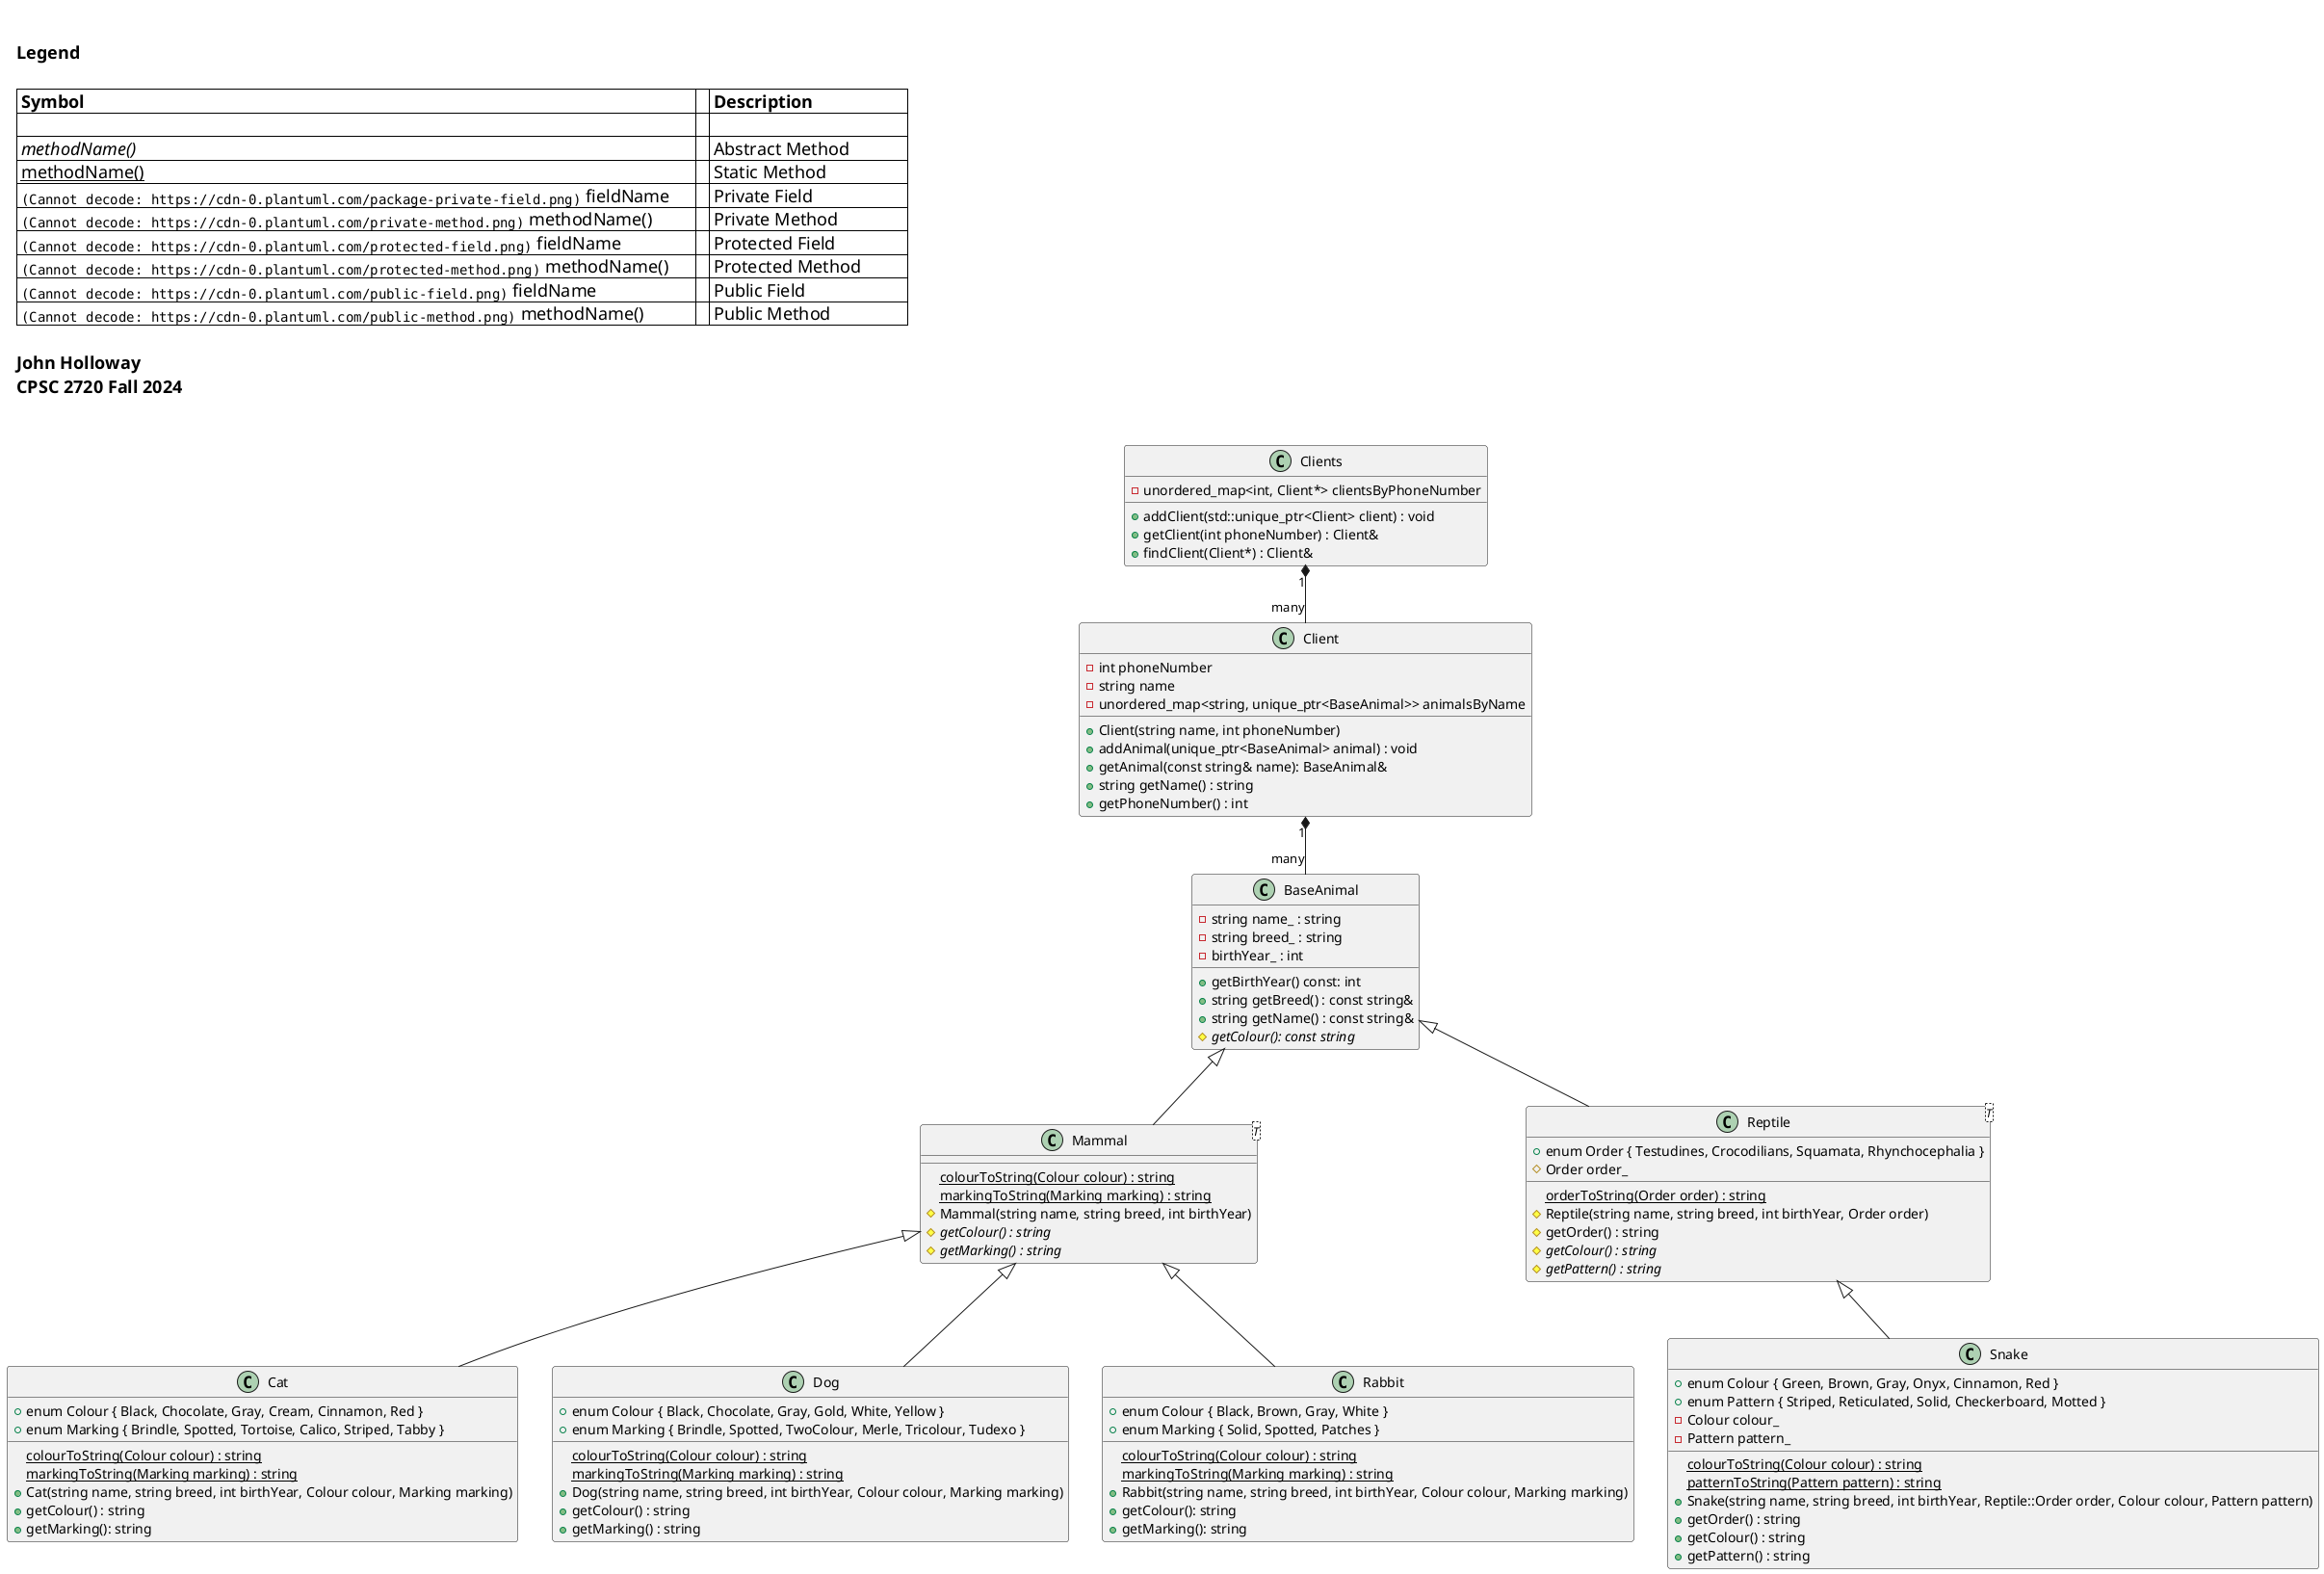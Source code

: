 @startuml

skinparam legendBorderThickness 0
skinparam legendBackgroundColor White
skinparam legendFontSize 18
skinparam legendPadding 8

legend top left

**Legend**

| **Symbol**                     |   | **Description**              |
|                                |   |                             |
| //methodName()//               |   | Abstract Method             |
| __methodName()__               |   | Static Method               |
| <img:https://cdn-0.plantuml.com/package-private-field.png> fieldName    |   | Private Field             |
| <img:https://cdn-0.plantuml.com/private-method.png> methodName()        |   | Private Method            |
| <img:https://cdn-0.plantuml.com/protected-field.png> fieldName          |   | Protected Field           |
| <img:https://cdn-0.plantuml.com/protected-method.png> methodName()      |   | Protected Method          |
| <img:https://cdn-0.plantuml.com/public-field.png> fieldName             |   | Public Field              |
| <img:https://cdn-0.plantuml.com/public-method.png> methodName()         |   | Public Method             |

**John Holloway**
**CPSC 2720 Fall 2024**

end legend

' BaseAnimal class
class BaseAnimal {
    - string name_ : string
    - string breed_ : string
    - birthYear_ : int
    + getBirthYear() const: int
    + string getBreed() : const string&
    + string getName() : const string&
    # {abstract} getColour(): const string

}

' Mammal class (templated)
class Mammal<T> {
    {static} colourToString(Colour colour) : string
    {static} markingToString(Marking marking) : string
    # Mammal(string name, string breed, int birthYear)
    # {abstract}  getColour() : string
    # {abstract}  getMarking() : string
}

BaseAnimal <|-- Mammal

' Cat class
class Cat {
    {static}  colourToString(Colour colour) : string
    {static} markingToString(Marking marking) : string

    + enum Colour { Black, Chocolate, Gray, Cream, Cinnamon, Red }
    + enum Marking { Brindle, Spotted, Tortoise, Calico, Striped, Tabby }

    + Cat(string name, string breed, int birthYear, Colour colour, Marking marking)
    + getColour() : string
    + getMarking(): string
}

Mammal <|-- Cat

' Dog class
class Dog {
    {static} colourToString(Colour colour) : string
    {static} markingToString(Marking marking) : string

    + enum Colour { Black, Chocolate, Gray, Gold, White, Yellow }
    + enum Marking { Brindle, Spotted, TwoColour, Merle, Tricolour, Tudexo }

    + Dog(string name, string breed, int birthYear, Colour colour, Marking marking)
    + getColour() : string
    + getMarking() : string
}

Mammal <|-- Dog

' Rabbit class
class Rabbit {
    {static} colourToString(Colour colour) : string
    {static} markingToString(Marking marking) : string

    + enum Colour { Black, Brown, Gray, White }
    + enum Marking { Solid, Spotted, Patches }

    + Rabbit(string name, string breed, int birthYear, Colour colour, Marking marking)
    + getColour(): string
    + getMarking(): string
}

Mammal <|-- Rabbit

' Reptile class (templated)
class Reptile<T> {
     {static} orderToString(Order order) : string

    + enum Order { Testudines, Crocodilians, Squamata, Rhynchocephalia }
    # Order order_

    # Reptile(string name, string breed, int birthYear, Order order)
    # getOrder() : string
    # {abstract} getColour() : string
    # {abstract} getPattern() : string
}

BaseAnimal <|-- Reptile

' Snake class
class Snake {
      {static} colourToString(Colour colour) : string
      {static} patternToString(Pattern pattern) : string



    + enum Colour { Green, Brown, Gray, Onyx, Cinnamon, Red }
    + enum Pattern { Striped, Reticulated, Solid, Checkerboard, Motted }
    -Colour colour_
    -Pattern pattern_
    +Snake(string name, string breed, int birthYear, Reptile::Order order, Colour colour, Pattern pattern)
    +getOrder() : string
    +getColour() : string
    + getPattern() : string
}

Reptile <|-- Snake

' Client class
class Client {
    - int phoneNumber
    - string name
    - unordered_map<string, unique_ptr<BaseAnimal>> animalsByName
    + Client(string name, int phoneNumber)
    + addAnimal(unique_ptr<BaseAnimal> animal) : void
    + getAnimal(const string& name): BaseAnimal&
    + string getName() : string
    + getPhoneNumber() : int
}

' Clients class
class Clients {
    - unordered_map<int, Client*> clientsByPhoneNumber
    + addClient(std::unique_ptr<Client> client) : void
    + getClient(int phoneNumber) : Client&
    + findClient(Client*) : Client&
}


Clients "1" *-- "many" Client
Client "1" *-- "many" BaseAnimal



@enduml
